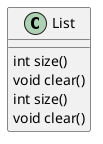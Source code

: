 
@startuml(id=1)
List : int size()
List : void clear()
List : int size()
List : void clear()
@enduml